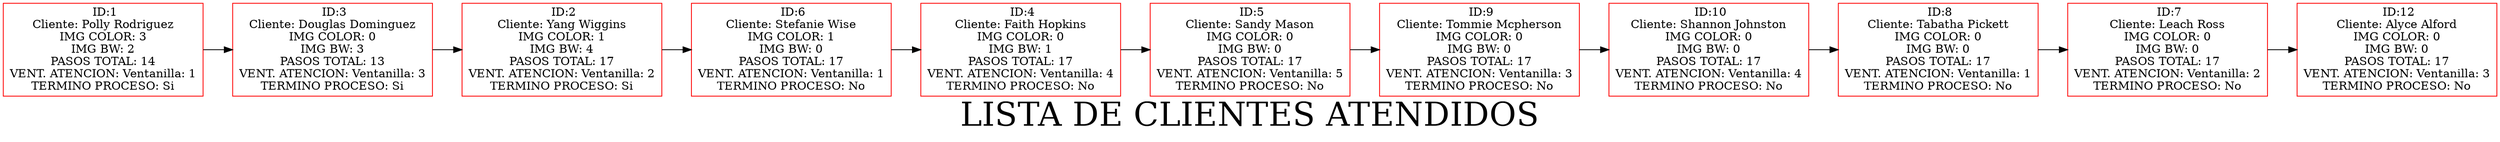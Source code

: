 digraph G { 
node[shape=box, color=red];
label="LISTA DE CLIENTES ATENDIDOS";
fontsize = 40;
nodo980546781[label=" ID:1\nCliente: Polly Rodriguez\nIMG COLOR: 3\nIMG BW: 2\nPASOS TOTAL: 14\nVENT. ATENCION: Ventanilla: 1\nTERMINO PROCESO: Si"]
nodo2061475679[label=" ID:3\nCliente: Douglas Dominguez\nIMG COLOR: 0\nIMG BW: 3\nPASOS TOTAL: 13\nVENT. ATENCION: Ventanilla: 3\nTERMINO PROCESO: Si"]
nodo140435067[label=" ID:2\nCliente: Yang Wiggins\nIMG COLOR: 1\nIMG BW: 4\nPASOS TOTAL: 17\nVENT. ATENCION: Ventanilla: 2\nTERMINO PROCESO: Si"]
nodo363771819[label=" ID:6\nCliente: Stefanie Wise\nIMG COLOR: 1\nIMG BW: 0\nPASOS TOTAL: 17\nVENT. ATENCION: Ventanilla: 1\nTERMINO PROCESO: No"]
nodo2065951873[label=" ID:4\nCliente: Faith Hopkins\nIMG COLOR: 0\nIMG BW: 1\nPASOS TOTAL: 17\nVENT. ATENCION: Ventanilla: 4\nTERMINO PROCESO: No"]
nodo1791741888[label=" ID:5\nCliente: Sandy Mason\nIMG COLOR: 0\nIMG BW: 0\nPASOS TOTAL: 17\nVENT. ATENCION: Ventanilla: 5\nTERMINO PROCESO: No"]
nodo1595428806[label=" ID:9\nCliente: Tommie Mcpherson\nIMG COLOR: 0\nIMG BW: 0\nPASOS TOTAL: 17\nVENT. ATENCION: Ventanilla: 3\nTERMINO PROCESO: No"]
nodo1072408673[label=" ID:10\nCliente: Shannon Johnston\nIMG COLOR: 0\nIMG BW: 0\nPASOS TOTAL: 17\nVENT. ATENCION: Ventanilla: 4\nTERMINO PROCESO: No"]
nodo1531448569[label=" ID:8\nCliente: Tabatha Pickett\nIMG COLOR: 0\nIMG BW: 0\nPASOS TOTAL: 17\nVENT. ATENCION: Ventanilla: 1\nTERMINO PROCESO: No"]
nodo1867083167[label=" ID:7\nCliente: Leach Ross\nIMG COLOR: 0\nIMG BW: 0\nPASOS TOTAL: 17\nVENT. ATENCION: Ventanilla: 2\nTERMINO PROCESO: No"]
nodo1915910607[label=" ID:12\nCliente: Alyce Alford\nIMG COLOR: 0\nIMG BW: 0\nPASOS TOTAL: 17\nVENT. ATENCION: Ventanilla: 3\nTERMINO PROCESO: No"]
nodo980546781 -> nodo2061475679;
nodo2061475679 -> nodo140435067;
nodo140435067 -> nodo363771819;
nodo363771819 -> nodo2065951873;
nodo2065951873 -> nodo1791741888;
nodo1791741888 -> nodo1595428806;
nodo1595428806 -> nodo1072408673;
nodo1072408673 -> nodo1531448569;
nodo1531448569 -> nodo1867083167;
nodo1867083167 -> nodo1915910607;
rankdir=LR;
} 
